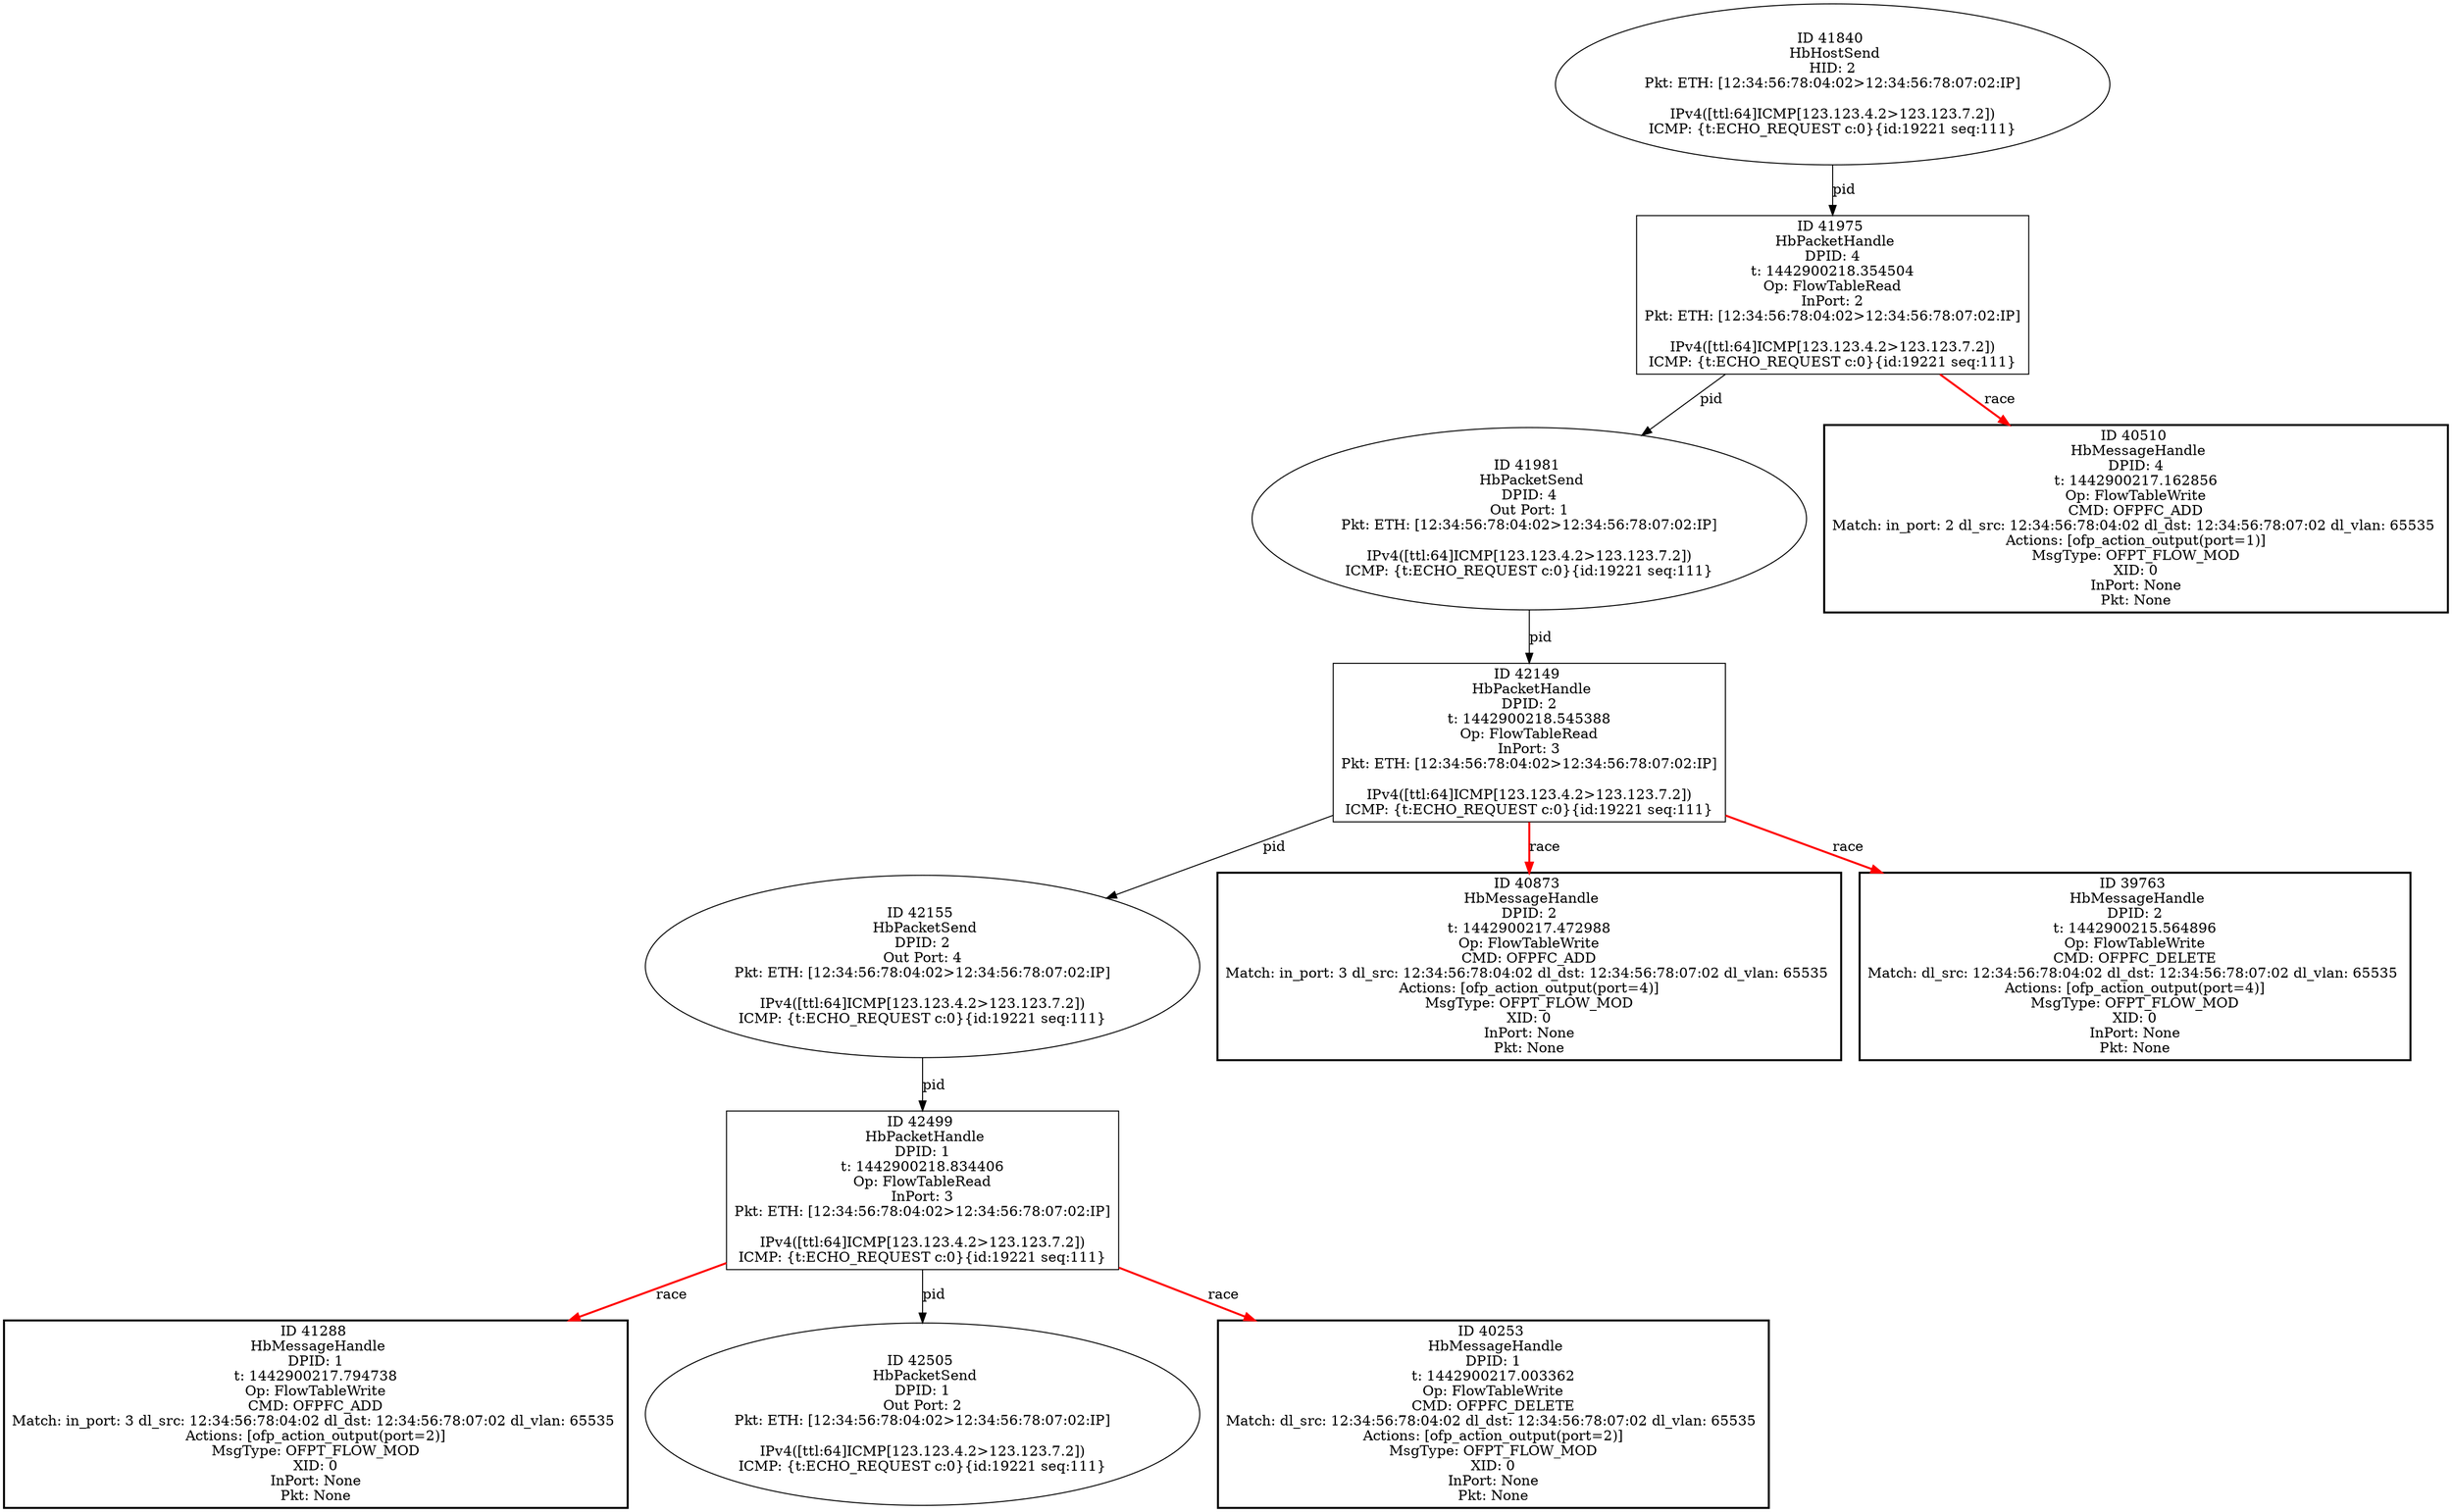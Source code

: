 strict digraph G {
42499 [shape=box, event=<hb_events.HbPacketHandle object at 0x1140f8fd0>, label="ID 42499 
 HbPacketHandle
DPID: 1
t: 1442900218.834406
Op: FlowTableRead
InPort: 3
Pkt: ETH: [12:34:56:78:04:02>12:34:56:78:07:02:IP]

IPv4([ttl:64]ICMP[123.123.4.2>123.123.7.2])
ICMP: {t:ECHO_REQUEST c:0}{id:19221 seq:111}"];
42149 [shape=box, event=<hb_events.HbPacketHandle object at 0x113fa7e50>, label="ID 42149 
 HbPacketHandle
DPID: 2
t: 1442900218.545388
Op: FlowTableRead
InPort: 3
Pkt: ETH: [12:34:56:78:04:02>12:34:56:78:07:02:IP]

IPv4([ttl:64]ICMP[123.123.4.2>123.123.7.2])
ICMP: {t:ECHO_REQUEST c:0}{id:19221 seq:111}"];
41288 [shape=box, style=bold, event=<hb_events.HbMessageHandle object at 0x113dbffd0>, label="ID 41288 
 HbMessageHandle
DPID: 1
t: 1442900217.794738
Op: FlowTableWrite
CMD: OFPFC_ADD
Match: in_port: 3 dl_src: 12:34:56:78:04:02 dl_dst: 12:34:56:78:07:02 dl_vlan: 65535 
Actions: [ofp_action_output(port=2)]
MsgType: OFPT_FLOW_MOD
XID: 0
InPort: None
Pkt: None"];
42505 [shape=oval, event=<hb_events.HbPacketSend object at 0x1140ece10>, label="ID 42505 
 HbPacketSend
DPID: 1
Out Port: 2
Pkt: ETH: [12:34:56:78:04:02>12:34:56:78:07:02:IP]

IPv4([ttl:64]ICMP[123.123.4.2>123.123.7.2])
ICMP: {t:ECHO_REQUEST c:0}{id:19221 seq:111}"];
42155 [shape=oval, event=<hb_events.HbPacketSend object at 0x113fc71d0>, label="ID 42155 
 HbPacketSend
DPID: 2
Out Port: 4
Pkt: ETH: [12:34:56:78:04:02>12:34:56:78:07:02:IP]

IPv4([ttl:64]ICMP[123.123.4.2>123.123.7.2])
ICMP: {t:ECHO_REQUEST c:0}{id:19221 seq:111}"];
40253 [shape=box, style=bold, event=<hb_events.HbMessageHandle object at 0x113c43050>, label="ID 40253 
 HbMessageHandle
DPID: 1
t: 1442900217.003362
Op: FlowTableWrite
CMD: OFPFC_DELETE
Match: dl_src: 12:34:56:78:04:02 dl_dst: 12:34:56:78:07:02 dl_vlan: 65535 
Actions: [ofp_action_output(port=2)]
MsgType: OFPT_FLOW_MOD
XID: 0
InPort: None
Pkt: None"];
41840 [shape=oval, event=<hb_events.HbHostSend object at 0x113ee6790>, label="ID 41840 
 HbHostSend
HID: 2
Pkt: ETH: [12:34:56:78:04:02>12:34:56:78:07:02:IP]

IPv4([ttl:64]ICMP[123.123.4.2>123.123.7.2])
ICMP: {t:ECHO_REQUEST c:0}{id:19221 seq:111}"];
40873 [shape=box, style=bold, event=<hb_events.HbMessageHandle object at 0x113d14390>, label="ID 40873 
 HbMessageHandle
DPID: 2
t: 1442900217.472988
Op: FlowTableWrite
CMD: OFPFC_ADD
Match: in_port: 3 dl_src: 12:34:56:78:04:02 dl_dst: 12:34:56:78:07:02 dl_vlan: 65535 
Actions: [ofp_action_output(port=4)]
MsgType: OFPT_FLOW_MOD
XID: 0
InPort: None
Pkt: None"];
39763 [shape=box, style=bold, event=<hb_events.HbMessageHandle object at 0x113b32d90>, label="ID 39763 
 HbMessageHandle
DPID: 2
t: 1442900215.564896
Op: FlowTableWrite
CMD: OFPFC_DELETE
Match: dl_src: 12:34:56:78:04:02 dl_dst: 12:34:56:78:07:02 dl_vlan: 65535 
Actions: [ofp_action_output(port=4)]
MsgType: OFPT_FLOW_MOD
XID: 0
InPort: None
Pkt: None"];
41975 [shape=box, event=<hb_events.HbPacketHandle object at 0x113f46190>, label="ID 41975 
 HbPacketHandle
DPID: 4
t: 1442900218.354504
Op: FlowTableRead
InPort: 2
Pkt: ETH: [12:34:56:78:04:02>12:34:56:78:07:02:IP]

IPv4([ttl:64]ICMP[123.123.4.2>123.123.7.2])
ICMP: {t:ECHO_REQUEST c:0}{id:19221 seq:111}"];
41981 [shape=oval, event=<hb_events.HbPacketSend object at 0x113f46410>, label="ID 41981 
 HbPacketSend
DPID: 4
Out Port: 1
Pkt: ETH: [12:34:56:78:04:02>12:34:56:78:07:02:IP]

IPv4([ttl:64]ICMP[123.123.4.2>123.123.7.2])
ICMP: {t:ECHO_REQUEST c:0}{id:19221 seq:111}"];
40510 [shape=box, style=bold, event=<hb_events.HbMessageHandle object at 0x113c8b890>, label="ID 40510 
 HbMessageHandle
DPID: 4
t: 1442900217.162856
Op: FlowTableWrite
CMD: OFPFC_ADD
Match: in_port: 2 dl_src: 12:34:56:78:04:02 dl_dst: 12:34:56:78:07:02 dl_vlan: 65535 
Actions: [ofp_action_output(port=1)]
MsgType: OFPT_FLOW_MOD
XID: 0
InPort: None
Pkt: None"];
42499 -> 41288  [harmful=True, color=red, style=bold, rel=race, label=race];
42499 -> 42505  [rel=pid, label=pid];
42499 -> 40253  [harmful=True, color=red, style=bold, rel=race, label=race];
42149 -> 40873  [harmful=True, color=red, style=bold, rel=race, label=race];
42149 -> 39763  [harmful=True, color=red, style=bold, rel=race, label=race];
42149 -> 42155  [rel=pid, label=pid];
42155 -> 42499  [rel=pid, label=pid];
41840 -> 41975  [rel=pid, label=pid];
41975 -> 41981  [rel=pid, label=pid];
41975 -> 40510  [harmful=True, color=red, style=bold, rel=race, label=race];
41981 -> 42149  [rel=pid, label=pid];
}
